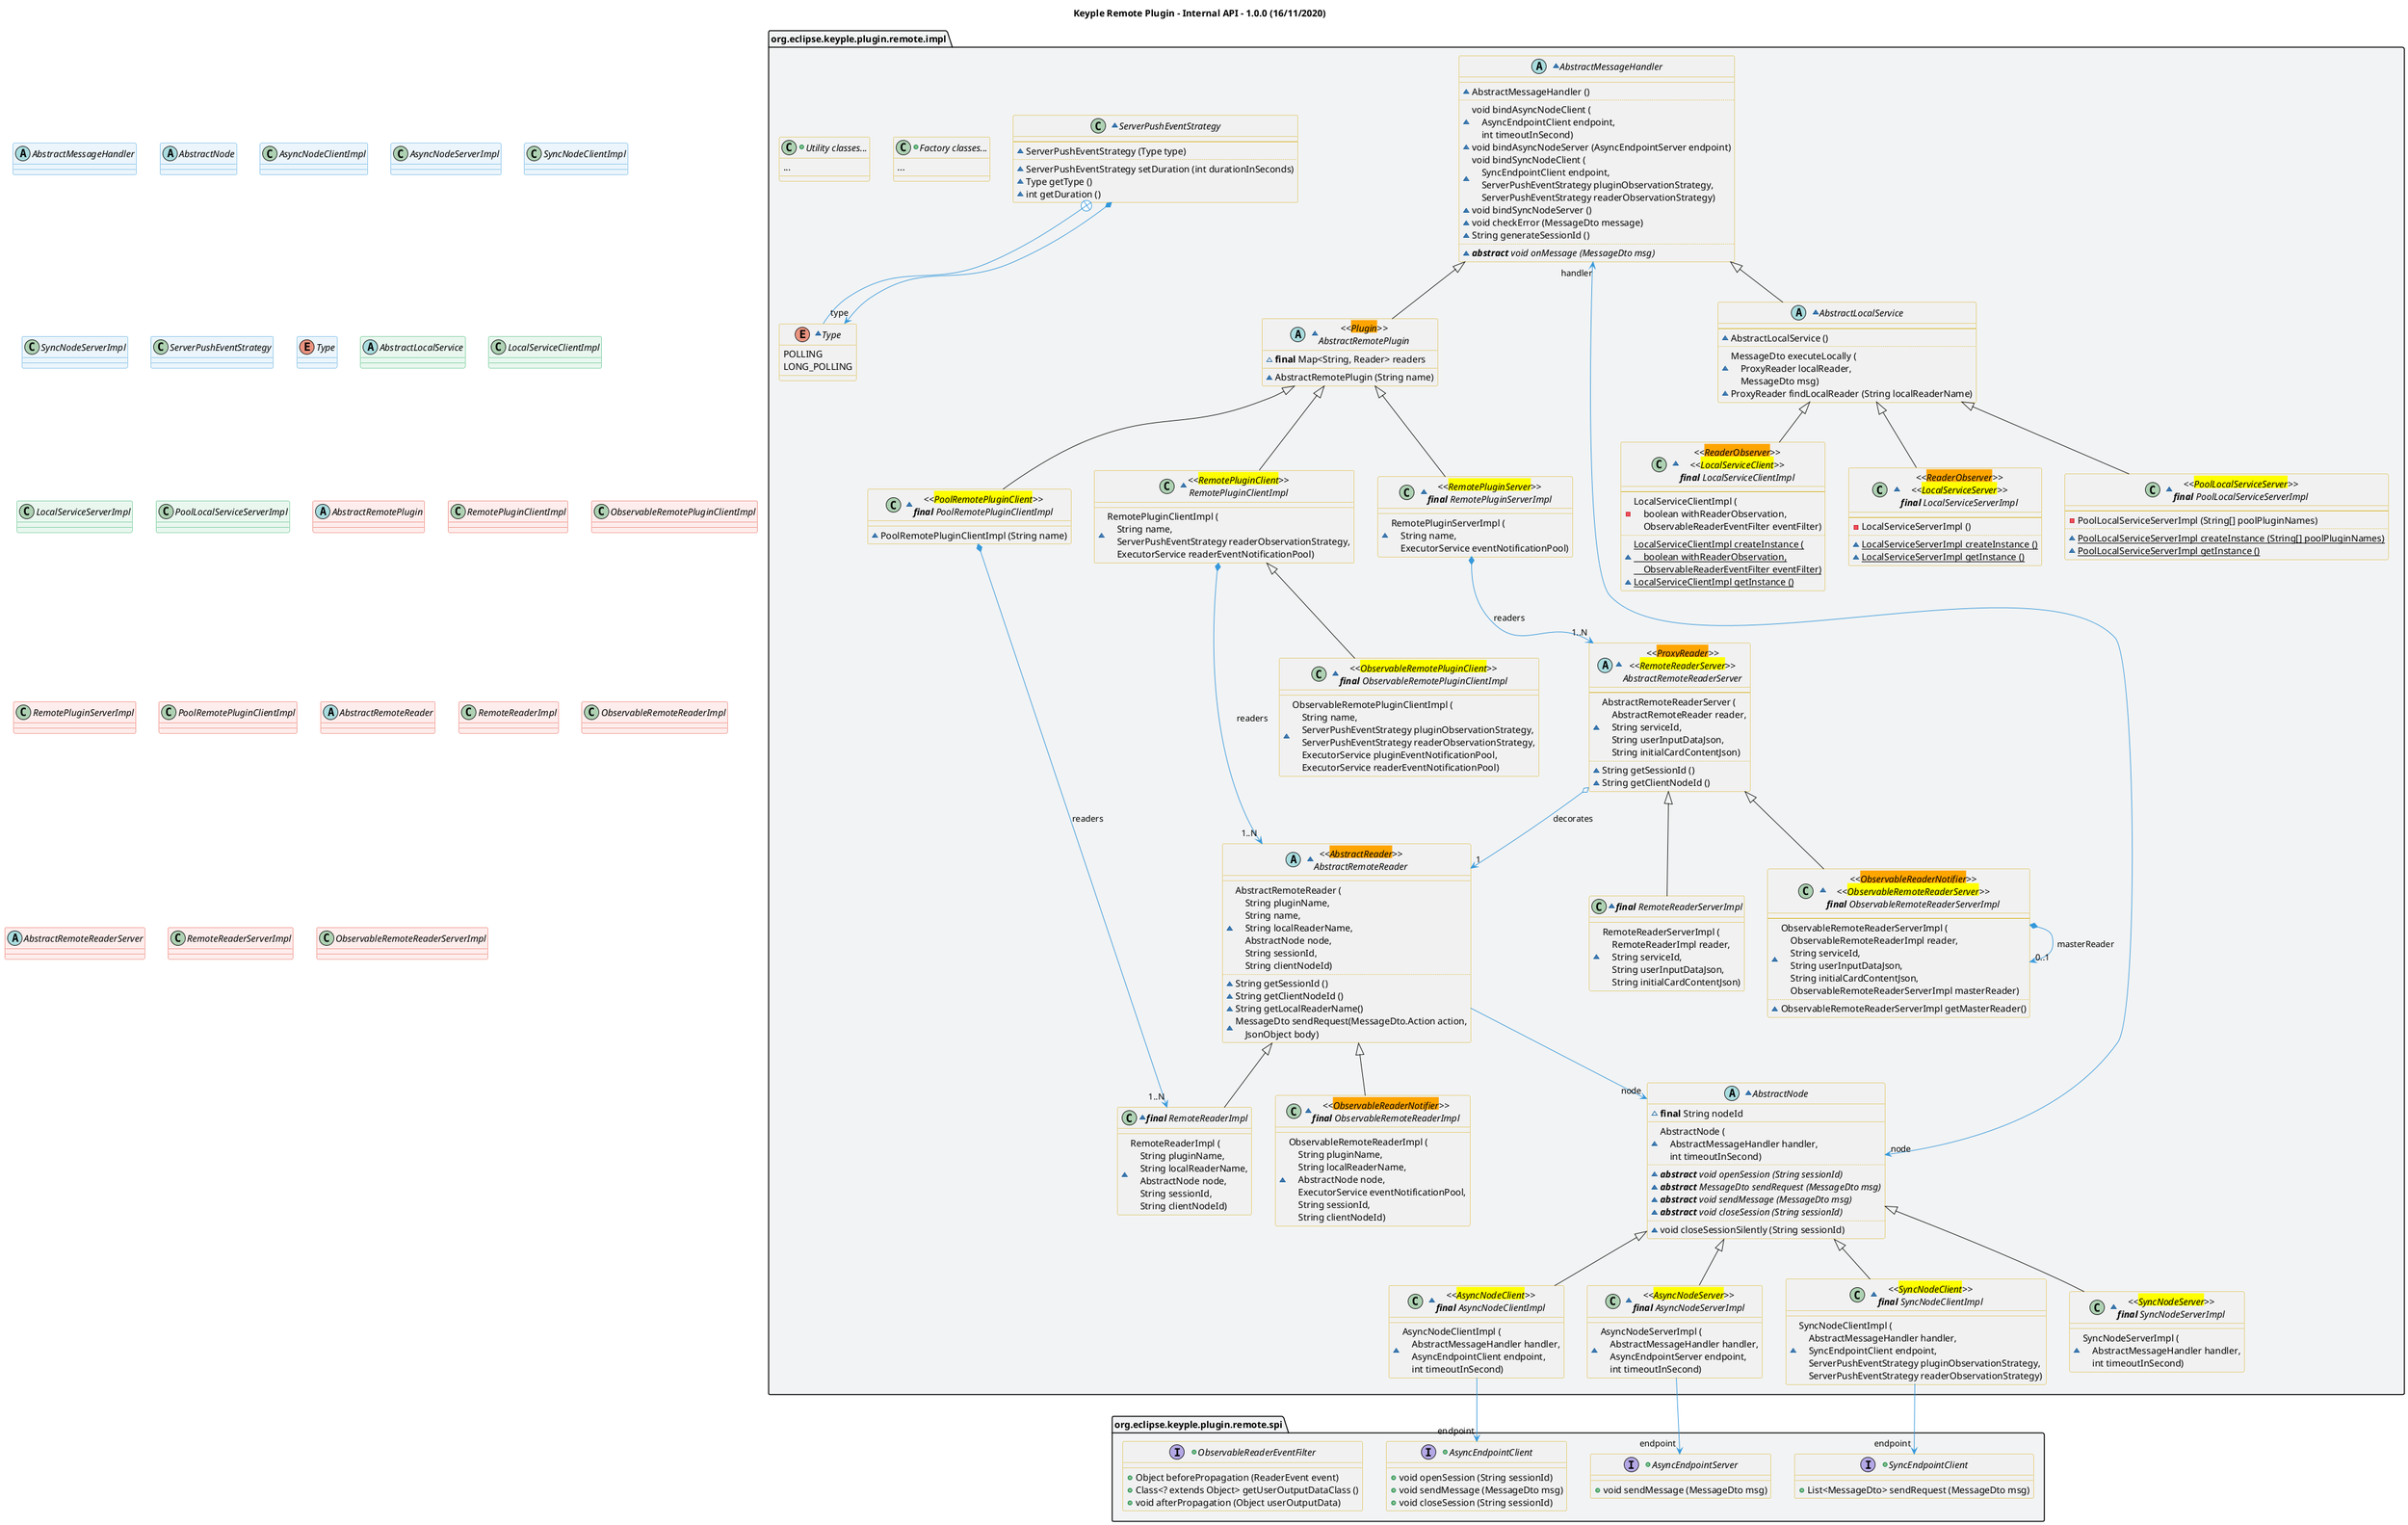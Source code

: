 @startuml
title
    Keyple Remote Plugin - Internal API - 1.0.0 (16/11/2020)
end title

' == THEME ==

'Couleurs issues de : https://htmlcolorcodes.com/fr/tableau-de-couleur/tableau-de-couleur-design-plat/
!define C_GREY1 F8F9F9
!define C_GREY2 F2F3F4
!define C_GREY3 E5E7E9
!define C_GREY4 D7DBDD
!define C_GREY5 CACFD2
!define C_GREY6 BDC3C7
!define C_LINK 3498DB
!define C_USE 27AE60

skinparam Shadowing false
skinparam ClassFontStyle italic
skinparam ClassBorderColor #D4AC0D
skinparam stereotypeABorderColor #A9DCDF
skinparam stereotypeIBorderColor #B4A7E5
skinparam stereotypeCBorderColor #ADD1B2
skinparam stereotypeEBorderColor #EB93DF
' Red
skinparam ClassBackgroundColor<<red>> #FDEDEC
skinparam ClassBorderColor<<red>> #E74C3C
hide <<red>> stereotype
' Purple
skinparam ClassBackgroundColor<<purple>> #F4ECF7
skinparam ClassBorderColor<<purple>> #8E44AD
hide <<purple>> stereotype
' blue
skinparam ClassBackgroundColor<<blue>> #EBF5FB
skinparam ClassBorderColor<<blue>> #3498DB
hide <<blue>> stereotype
' Green
skinparam ClassBackgroundColor<<green>> #E9F7EF
skinparam ClassBorderColor<<green>> #27AE60
hide <<green>> stereotype
' Grey
skinparam ClassBackgroundColor<<grey>> #EAECEE
skinparam ClassBorderColor<<grey>> #2C3E50
hide <<grey>> stereotype

' == CONTENT ==

package "org.eclipse.keyple.plugin.remote.spi" as packSpi {

    ' Sender
    +interface AsyncEndpointClient {
        +void openSession (String sessionId)
        +void sendMessage (MessageDto msg)
        +void closeSession (String sessionId)
    }
    +interface AsyncEndpointServer {
        +void sendMessage (MessageDto msg)
    }
    +interface SyncEndpointClient {
        +List<MessageDto> sendRequest (MessageDto msg)
    }

    +interface ObservableReaderEventFilter {
        +Object beforePropagation (ReaderEvent event)
        +Class<? extends Object> getUserOutputDataClass ()
        +void afterPropagation (Object userOutputData)
    }
}

package "org.eclipse.keyple.plugin.remote.impl" as packImpl {

    ' Handler
    ~abstract AbstractMessageHandler {
        __
        ~ AbstractMessageHandler ()
        ..
        ~ void bindAsyncNodeClient (\n    AsyncEndpointClient endpoint,\n    int timeoutInSecond)
        ~ void bindAsyncNodeServer (AsyncEndpointServer endpoint)
        ~ void bindSyncNodeClient (\n    SyncEndpointClient endpoint,\n    ServerPushEventStrategy pluginObservationStrategy,\n    ServerPushEventStrategy readerObservationStrategy)
        ~ void bindSyncNodeServer ()
        ~ void checkError (MessageDto message)
        ~ String generateSessionId ()
        ..
        ~ {abstract} **abstract** void onMessage (MessageDto msg)
    }

    ' Node
    ~abstract AbstractNode {
        ~ **final** String nodeId
        __
        ~ AbstractNode (\n    AbstractMessageHandler handler,\n    int timeoutInSecond)
        ..
        ~ {abstract} **abstract** void openSession (String sessionId)
        ~ {abstract} **abstract** MessageDto sendRequest (MessageDto msg)
        ~ {abstract} **abstract** void sendMessage (MessageDto msg)
        ~ {abstract} **abstract** void closeSession (String sessionId)
        ..
        ~ void closeSessionSilently (String sessionId)
    }
    ' Async Node
    ~class "<<<back:yellow>AsyncNodeClient</back>>>\n**final** AsyncNodeClientImpl" as AsyncNodeClientImpl extends AbstractNode {
        ~ AsyncNodeClientImpl (\n    AbstractMessageHandler handler,\n    AsyncEndpointClient endpoint,\n    int timeoutInSecond)
    }
    ~class "<<<back:yellow>AsyncNodeServer</back>>>\n**final** AsyncNodeServerImpl" as AsyncNodeServerImpl extends AbstractNode {
        ~ AsyncNodeServerImpl (\n    AbstractMessageHandler handler,\n    AsyncEndpointServer endpoint,\n    int timeoutInSecond)
    }
    ' Sync Node
    ~class "<<<back:yellow>SyncNodeClient</back>>>\n**final** SyncNodeClientImpl" as SyncNodeClientImpl extends AbstractNode {
        ~ SyncNodeClientImpl (\n    AbstractMessageHandler handler,\n    SyncEndpointClient endpoint,\n    ServerPushEventStrategy pluginObservationStrategy,\n    ServerPushEventStrategy readerObservationStrategy)
    }
    ~class "<<<back:yellow>SyncNodeServer</back>>>\n**final** SyncNodeServerImpl" as SyncNodeServerImpl extends AbstractNode {
        ~ SyncNodeServerImpl (\n    AbstractMessageHandler handler,\n    int timeoutInSecond)
    }

    ' Server Push Event Strategy
    ~class ServerPushEventStrategy {
        --
        ~ServerPushEventStrategy (Type type)
        ..
        ~ServerPushEventStrategy setDuration (int durationInSeconds)
        ~Type getType ()
        ~int getDuration ()
    }
    ~enum Type {
        POLLING
        LONG_POLLING
    }

    ' Factories
    +class "Factory classes..." as Factories {
        ...
    }

    ' Utilities
    +class "Utility classes..." as Utilities {
        ...
    }

    ''''''''''''''' Local

    together {

        ' Native Handler
        ~abstract AbstractLocalService extends AbstractMessageHandler {
            --
            ~ AbstractLocalService ()
            ..
            ~ MessageDto executeLocally (\n    ProxyReader localReader,\n    MessageDto msg)
            ~ ProxyReader findLocalReader (String localReaderName)
        }
        ~class "<<<back:orange>ReaderObserver</back>>>\n<<<back:yellow>LocalServiceClient</back>>>\n**final** LocalServiceClientImpl" as LocalServiceClientImpl extends AbstractLocalService {
            --
            - LocalServiceClientImpl (\n    boolean withReaderObservation,\n    ObservableReaderEventFilter eventFilter)
            ..
            ~ {static} LocalServiceClientImpl createInstance (\n    boolean withReaderObservation,\n    ObservableReaderEventFilter eventFilter)
            ~ {static} LocalServiceClientImpl getInstance ()
        }
        ~class "<<<back:orange>ReaderObserver</back>>>\n<<<back:yellow>LocalServiceServer</back>>>\n**final** LocalServiceServerImpl" as LocalServiceServerImpl extends AbstractLocalService {
            --
            - LocalServiceServerImpl ()
            ..
            ~ {static} LocalServiceServerImpl createInstance ()
            ~ {static} LocalServiceServerImpl getInstance ()
        }
        ~class "<<<back:yellow>PoolLocalServiceServer</back>>>\n**final** PoolLocalServiceServerImpl" as PoolLocalServiceServerImpl extends AbstractLocalService {
            --
            - PoolLocalServiceServerImpl (String[] poolPluginNames)
            ..
            ~ {static} PoolLocalServiceServerImpl createInstance (String[] poolPluginNames)
            ~ {static} PoolLocalServiceServerImpl getInstance ()
        }

    }

    ''''''''''''' Remote

    together {

        ' Remote Handler
        ~abstract "<<<back:orange>Plugin</back>>>\nAbstractRemotePlugin" as AbstractRemotePlugin extends AbstractMessageHandler {
            ~**final** Map<String, Reader> readers
            ~ AbstractRemotePlugin (String name)
        }

        ~class "<<<back:yellow>RemotePluginServer</back>>>\n**final** RemotePluginServerImpl" as RemotePluginServerImpl extends AbstractRemotePlugin {
            ~ RemotePluginServerImpl (\n    String name,\n    ExecutorService eventNotificationPool)
        }
        ~class "<<<back:yellow>RemotePluginClient</back>>>\nRemotePluginClientImpl" as RemotePluginClientImpl extends AbstractRemotePlugin {
            ~ RemotePluginClientImpl (\n    String name,\n    ServerPushEventStrategy readerObservationStrategy,\n    ExecutorService readerEventNotificationPool)
        }
        ~class "<<<back:yellow>ObservableRemotePluginClient</back>>>\n**final** ObservableRemotePluginClientImpl" as ObservableRemotePluginClientImpl extends RemotePluginClientImpl {
            ~ ObservableRemotePluginClientImpl (\n    String name,\n    ServerPushEventStrategy pluginObservationStrategy,\n    ServerPushEventStrategy readerObservationStrategy,\n    ExecutorService pluginEventNotificationPool,\n    ExecutorService readerEventNotificationPool)
        }
        ~class "<<<back:yellow>PoolRemotePluginClient</back>>>\n**final** PoolRemotePluginClientImpl" as PoolRemotePluginClientImpl extends AbstractRemotePlugin {
            ~ PoolRemotePluginClientImpl (String name)
        }

    }

    ' Remote Readers

     together {

        ~abstract "<<<back:orange>AbstractReader</back>>>\nAbstractRemoteReader" as AbstractRemoteReader {
            __
            ~ AbstractRemoteReader (\n    String pluginName,\n    String name,\n    String localReaderName,\n    AbstractNode node,\n    String sessionId,\n    String clientNodeId)
            ..
            ~ String getSessionId ()
            ~ String getClientNodeId ()
            ~ String getLocalReaderName()
            ~ MessageDto sendRequest(MessageDto.Action action,\n    JsonObject body)
        }
        ~class "**final** RemoteReaderImpl" as RemoteReaderImpl extends AbstractRemoteReader {
            ~ RemoteReaderImpl (\n    String pluginName,\n    String localReaderName,\n    AbstractNode node,\n    String sessionId,\n    String clientNodeId)
        }
        ~class "<<<back:orange>ObservableReaderNotifier</back>>>\n**final** ObservableRemoteReaderImpl" as ObservableRemoteReaderImpl extends AbstractRemoteReader {
            ~ ObservableRemoteReaderImpl (\n    String pluginName,\n    String localReaderName,\n    AbstractNode node,\n    ExecutorService eventNotificationPool,\n    String sessionId,\n    String clientNodeId)
        }

    }

    ' Remote Readers Server

    together {

        ~abstract "<<<back:orange>ProxyReader</back>>>\n<<<back:yellow>RemoteReaderServer</back>>>\nAbstractRemoteReaderServer" as AbstractRemoteReaderServer {
            --
            ~ AbstractRemoteReaderServer (\n    AbstractRemoteReader reader,\n    String serviceId,\n    String userInputDataJson,\n    String initialCardContentJson)
            ..
            ~ String getSessionId ()
            ~ String getClientNodeId ()
        }
        ~class "**final** RemoteReaderServerImpl" as RemoteReaderServerImpl extends AbstractRemoteReaderServer {
            ~ RemoteReaderServerImpl (\n    RemoteReaderImpl reader,\n    String serviceId,\n    String userInputDataJson,\n    String initialCardContentJson)
        }
        ~class "<<<back:orange>ObservableReaderNotifier</back>>>\n<<<back:yellow>ObservableRemoteReaderServer</back>>>\n**final** ObservableRemoteReaderServerImpl" as ObservableRemoteReaderServerImpl extends AbstractRemoteReaderServer {
            --
            ~ ObservableRemoteReaderServerImpl (\n    ObservableRemoteReaderImpl reader,\n    String serviceId,\n    String userInputDataJson,\n    String initialCardContentJson,\n    ObservableRemoteReaderServerImpl masterReader)
            ..
            ~ObservableRemoteReaderServerImpl getMasterReader()
        }

    }

}

' Associations
AbstractMessageHandler "handler" <--> "node" AbstractNode #C_LINK
AsyncNodeClientImpl --> "endpoint" AsyncEndpointClient #C_LINK
AsyncNodeServerImpl --> "endpoint" AsyncEndpointServer #C_LINK
SyncNodeClientImpl --> "endpoint" SyncEndpointClient #C_LINK
RemotePluginClientImpl *--> "1..N" AbstractRemoteReader #C_LINK : readers
RemotePluginServerImpl *--> "1..N" AbstractRemoteReaderServer #C_LINK : readers
AbstractRemoteReaderServer o--> "1" AbstractRemoteReader #C_LINK : decorates
PoolRemotePluginClientImpl *--> "1..N" RemoteReaderImpl #C_LINK : readers
AbstractRemoteReader --> "node" AbstractNode #C_LINK
ServerPushEventStrategy +-- Type #C_LINK
ServerPushEventStrategy *--> "type" Type #C_LINK
ObservableRemoteReaderServerImpl *--> "0..1" ObservableRemoteReaderServerImpl #C_LINK : masterReader

' == LAYOUT ==

'Factories -[hidden]- Utilities

' == STYLE ==

package packSpi #C_GREY2 {}
package packImpl #C_GREY2 {}

abstract AbstractMessageHandler <<blue>>
abstract AbstractNode <<blue>>
class AsyncNodeClientImpl <<blue>>
class AsyncNodeServerImpl <<blue>>
class SyncNodeClientImpl <<blue>>
class SyncNodeServerImpl <<blue>>
class ServerPushEventStrategy <<blue>>
enum Type <<blue>>

abstract AbstractLocalService <<green>>
class LocalServiceClientImpl <<green>>
class LocalServiceServerImpl <<green>>
class PoolLocalServiceServerImpl <<green>>

abstract AbstractRemotePlugin <<red>>
class RemotePluginClientImpl <<red>>
class ObservableRemotePluginClientImpl <<red>>
class RemotePluginServerImpl <<red>>
class PoolRemotePluginClientImpl <<red>>
abstract AbstractRemoteReader <<red>>
class RemoteReaderImpl <<red>>
class ObservableRemoteReaderImpl <<red>>
abstract AbstractRemoteReaderServer <<red>>
class RemoteReaderServerImpl <<red>>
class ObservableRemoteReaderServerImpl <<red>>

@enduml